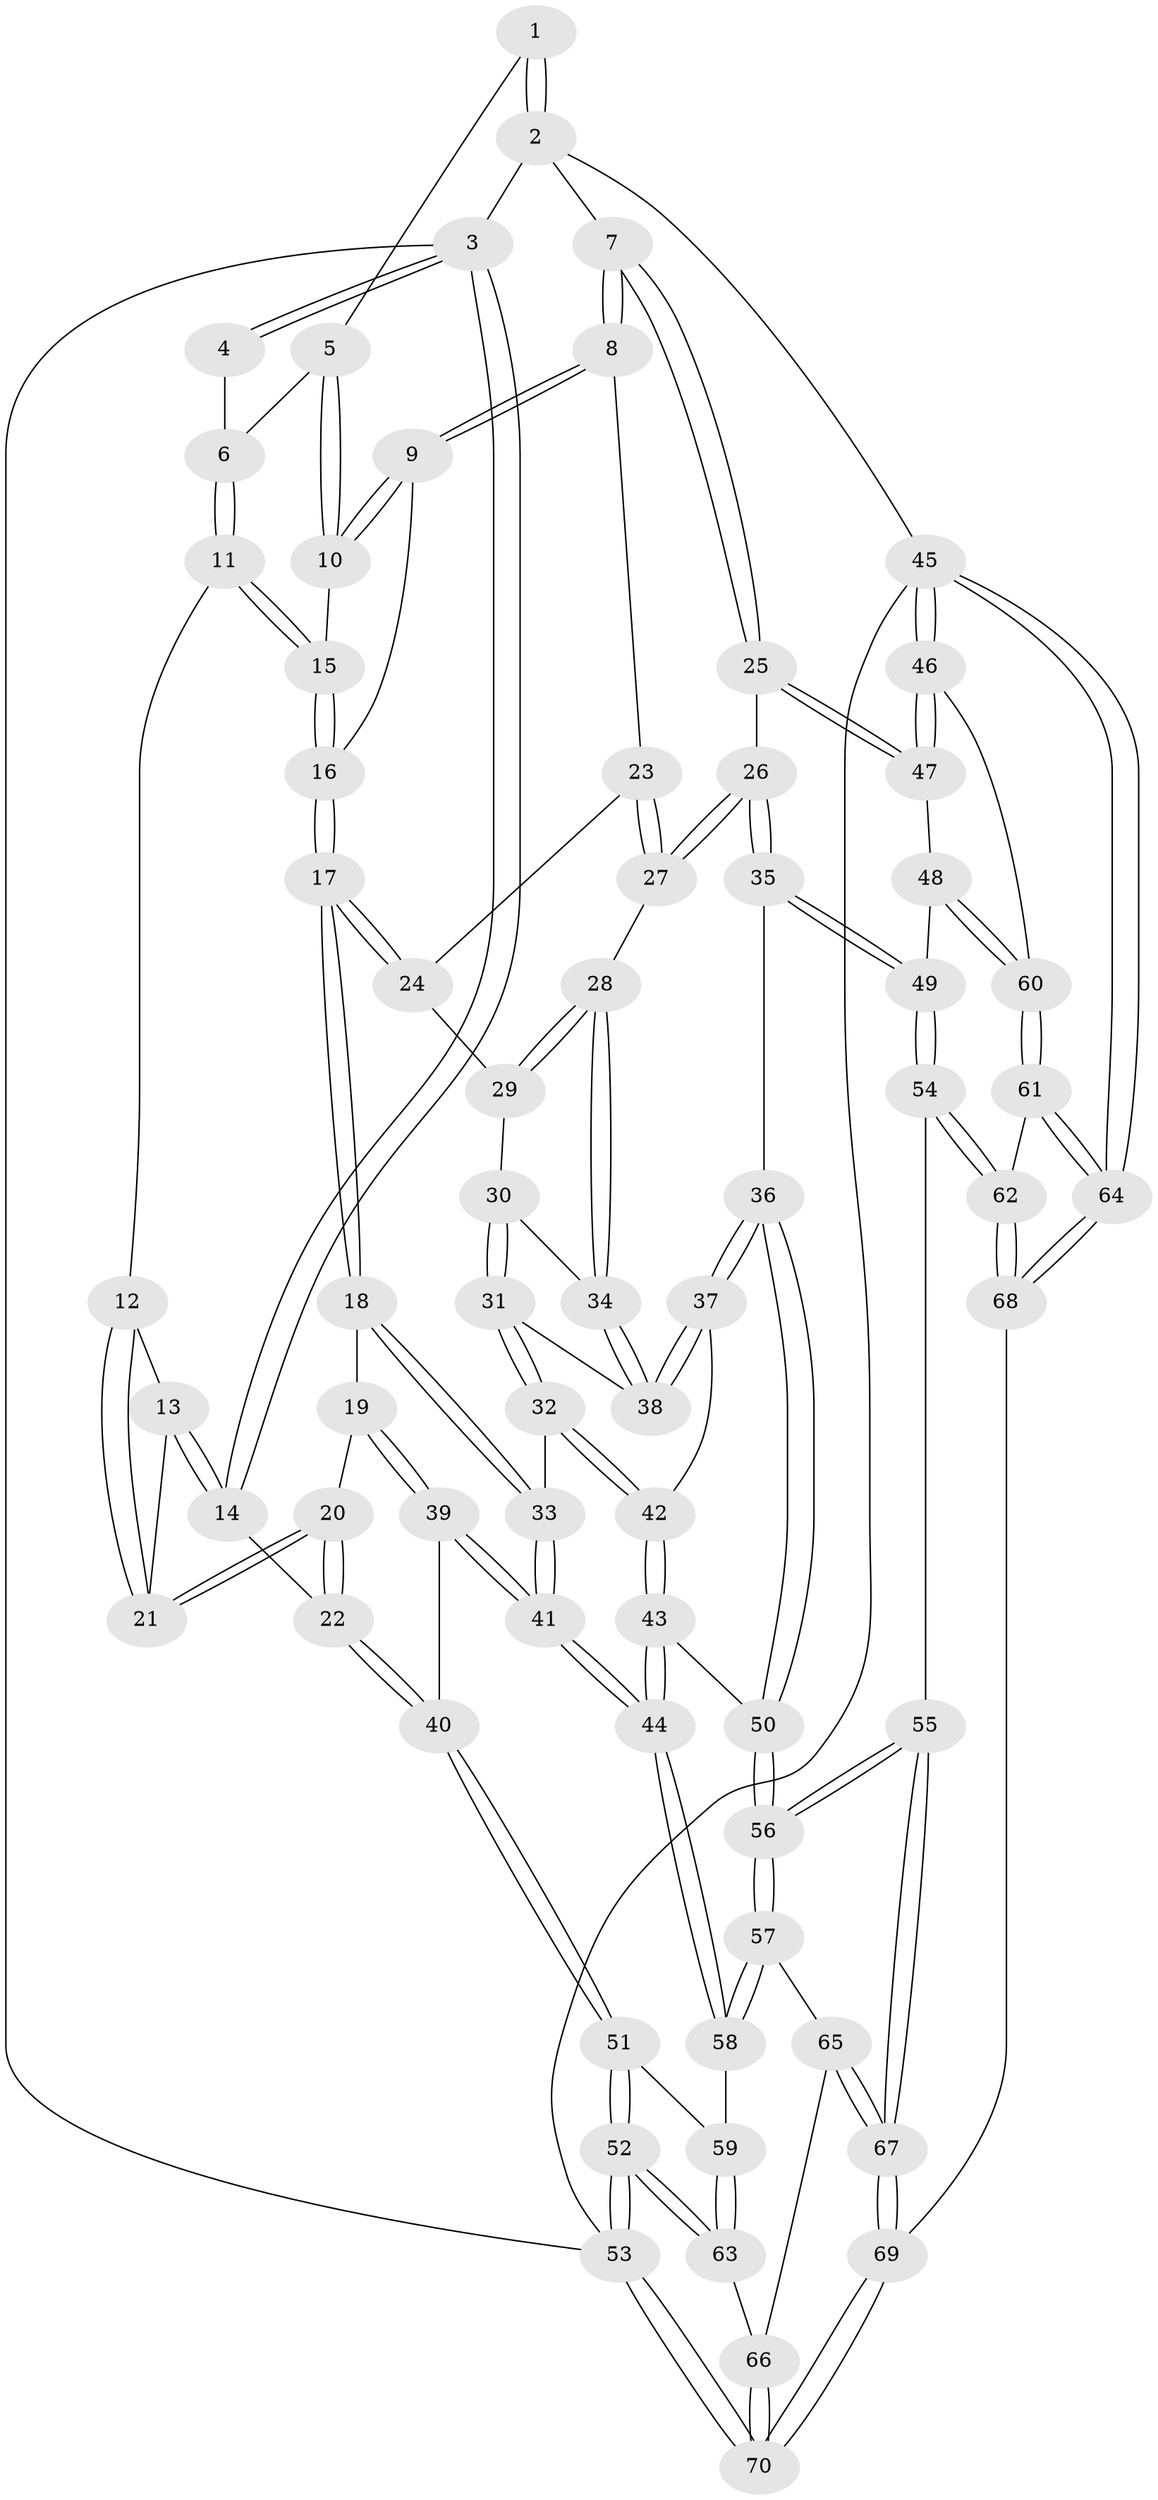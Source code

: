 // coarse degree distribution, {3: 0.2, 9: 0.02857142857142857, 2: 0.02857142857142857, 5: 0.4, 4: 0.2857142857142857, 6: 0.05714285714285714}
// Generated by graph-tools (version 1.1) at 2025/21/03/04/25 18:21:43]
// undirected, 70 vertices, 172 edges
graph export_dot {
graph [start="1"]
  node [color=gray90,style=filled];
  1 [pos="+0.6943411359336816+0"];
  2 [pos="+1+0"];
  3 [pos="+0+0"];
  4 [pos="+0.35246096230904245+0"];
  5 [pos="+0.6117195921411903+0.05285301239811747"];
  6 [pos="+0.3572920667757473+0"];
  7 [pos="+1+0"];
  8 [pos="+0.6760714348973824+0.15762490126761092"];
  9 [pos="+0.6434038646408123+0.13257172951608004"];
  10 [pos="+0.6139236053789594+0.0881399909914723"];
  11 [pos="+0.3575037112979737+0"];
  12 [pos="+0.35176713433425427+0"];
  13 [pos="+0.1737498201687568+0.1260297533703528"];
  14 [pos="+0+0.24370091648836809"];
  15 [pos="+0.43825925172623625+0.04004889562276677"];
  16 [pos="+0.4498676096783142+0.15558827480100634"];
  17 [pos="+0.42988091483466756+0.2235619838985197"];
  18 [pos="+0.38061381993920557+0.25829305670853264"];
  19 [pos="+0.37954411991901715+0.25832650042545624"];
  20 [pos="+0.3407165854315418+0.23667523530425982"];
  21 [pos="+0.30379101174403333+0.1733496827828585"];
  22 [pos="+0+0.30714371713097305"];
  23 [pos="+0.6632727874897879+0.19734991691752737"];
  24 [pos="+0.49002353946123955+0.24288117926597486"];
  25 [pos="+1+0.20372750172566878"];
  26 [pos="+0.7692730343783197+0.36981222598751"];
  27 [pos="+0.6676332009017124+0.2520342392848854"];
  28 [pos="+0.6214694076176411+0.30104451088094564"];
  29 [pos="+0.5082178439482251+0.266682694863983"];
  30 [pos="+0.5299691156229123+0.31432993564918504"];
  31 [pos="+0.5275146063661665+0.37393229362634867"];
  32 [pos="+0.5183098155077959+0.3819172901019065"];
  33 [pos="+0.4379678126923035+0.3698886016164382"];
  34 [pos="+0.6192044973967812+0.30475667640196025"];
  35 [pos="+0.7234491556550816+0.48129827457590585"];
  36 [pos="+0.6916473151344009+0.48015744547712247"];
  37 [pos="+0.6764938621589429+0.4730181097856755"];
  38 [pos="+0.6013115516143361+0.3646650002375492"];
  39 [pos="+0.2506426687768093+0.4314422800266875"];
  40 [pos="+0+0.3842963260811199"];
  41 [pos="+0.37539106833006947+0.5484751615109817"];
  42 [pos="+0.5376164789154133+0.4712318321558804"];
  43 [pos="+0.47901745863986417+0.5237408825524864"];
  44 [pos="+0.3774708230075116+0.553106471078048"];
  45 [pos="+1+1"];
  46 [pos="+1+0.546021659188895"];
  47 [pos="+1+0.2395326885804546"];
  48 [pos="+0.8065090551940063+0.5606394299272554"];
  49 [pos="+0.7737940843629373+0.5474331584764005"];
  50 [pos="+0.5882421913061999+0.589058689125825"];
  51 [pos="+0+0.38952811301774654"];
  52 [pos="+0+1"];
  53 [pos="+0+1"];
  54 [pos="+0.615937694418054+0.7669961643565743"];
  55 [pos="+0.6073774189934915+0.7646533292021543"];
  56 [pos="+0.5854211206739696+0.7482850439956368"];
  57 [pos="+0.37068316843451316+0.690543013415153"];
  58 [pos="+0.36180126789285894+0.6477872655464518"];
  59 [pos="+0.15430505353032034+0.5991366770287898"];
  60 [pos="+0.8522614425725017+0.6001217660167423"];
  61 [pos="+0.8730668910988677+0.8649492152710415"];
  62 [pos="+0.6213526415785827+0.7716384364905814"];
  63 [pos="+0.12370757657433816+0.8186618631786515"];
  64 [pos="+1+1"];
  65 [pos="+0.34348392440714426+0.7329977073995901"];
  66 [pos="+0.24307774277052427+0.8054447133138137"];
  67 [pos="+0.44942373442535594+0.9629077814799317"];
  68 [pos="+0.6060648346756321+1"];
  69 [pos="+0.42860678451111967+1"];
  70 [pos="+0.3712433170065488+1"];
  1 -- 2;
  1 -- 2;
  1 -- 5;
  2 -- 3;
  2 -- 7;
  2 -- 45;
  3 -- 4;
  3 -- 4;
  3 -- 14;
  3 -- 14;
  3 -- 53;
  4 -- 6;
  5 -- 6;
  5 -- 10;
  5 -- 10;
  6 -- 11;
  6 -- 11;
  7 -- 8;
  7 -- 8;
  7 -- 25;
  7 -- 25;
  8 -- 9;
  8 -- 9;
  8 -- 23;
  9 -- 10;
  9 -- 10;
  9 -- 16;
  10 -- 15;
  11 -- 12;
  11 -- 15;
  11 -- 15;
  12 -- 13;
  12 -- 21;
  12 -- 21;
  13 -- 14;
  13 -- 14;
  13 -- 21;
  14 -- 22;
  15 -- 16;
  15 -- 16;
  16 -- 17;
  16 -- 17;
  17 -- 18;
  17 -- 18;
  17 -- 24;
  17 -- 24;
  18 -- 19;
  18 -- 33;
  18 -- 33;
  19 -- 20;
  19 -- 39;
  19 -- 39;
  20 -- 21;
  20 -- 21;
  20 -- 22;
  20 -- 22;
  22 -- 40;
  22 -- 40;
  23 -- 24;
  23 -- 27;
  23 -- 27;
  24 -- 29;
  25 -- 26;
  25 -- 47;
  25 -- 47;
  26 -- 27;
  26 -- 27;
  26 -- 35;
  26 -- 35;
  27 -- 28;
  28 -- 29;
  28 -- 29;
  28 -- 34;
  28 -- 34;
  29 -- 30;
  30 -- 31;
  30 -- 31;
  30 -- 34;
  31 -- 32;
  31 -- 32;
  31 -- 38;
  32 -- 33;
  32 -- 42;
  32 -- 42;
  33 -- 41;
  33 -- 41;
  34 -- 38;
  34 -- 38;
  35 -- 36;
  35 -- 49;
  35 -- 49;
  36 -- 37;
  36 -- 37;
  36 -- 50;
  36 -- 50;
  37 -- 38;
  37 -- 38;
  37 -- 42;
  39 -- 40;
  39 -- 41;
  39 -- 41;
  40 -- 51;
  40 -- 51;
  41 -- 44;
  41 -- 44;
  42 -- 43;
  42 -- 43;
  43 -- 44;
  43 -- 44;
  43 -- 50;
  44 -- 58;
  44 -- 58;
  45 -- 46;
  45 -- 46;
  45 -- 64;
  45 -- 64;
  45 -- 53;
  46 -- 47;
  46 -- 47;
  46 -- 60;
  47 -- 48;
  48 -- 49;
  48 -- 60;
  48 -- 60;
  49 -- 54;
  49 -- 54;
  50 -- 56;
  50 -- 56;
  51 -- 52;
  51 -- 52;
  51 -- 59;
  52 -- 53;
  52 -- 53;
  52 -- 63;
  52 -- 63;
  53 -- 70;
  53 -- 70;
  54 -- 55;
  54 -- 62;
  54 -- 62;
  55 -- 56;
  55 -- 56;
  55 -- 67;
  55 -- 67;
  56 -- 57;
  56 -- 57;
  57 -- 58;
  57 -- 58;
  57 -- 65;
  58 -- 59;
  59 -- 63;
  59 -- 63;
  60 -- 61;
  60 -- 61;
  61 -- 62;
  61 -- 64;
  61 -- 64;
  62 -- 68;
  62 -- 68;
  63 -- 66;
  64 -- 68;
  64 -- 68;
  65 -- 66;
  65 -- 67;
  65 -- 67;
  66 -- 70;
  66 -- 70;
  67 -- 69;
  67 -- 69;
  68 -- 69;
  69 -- 70;
  69 -- 70;
}
